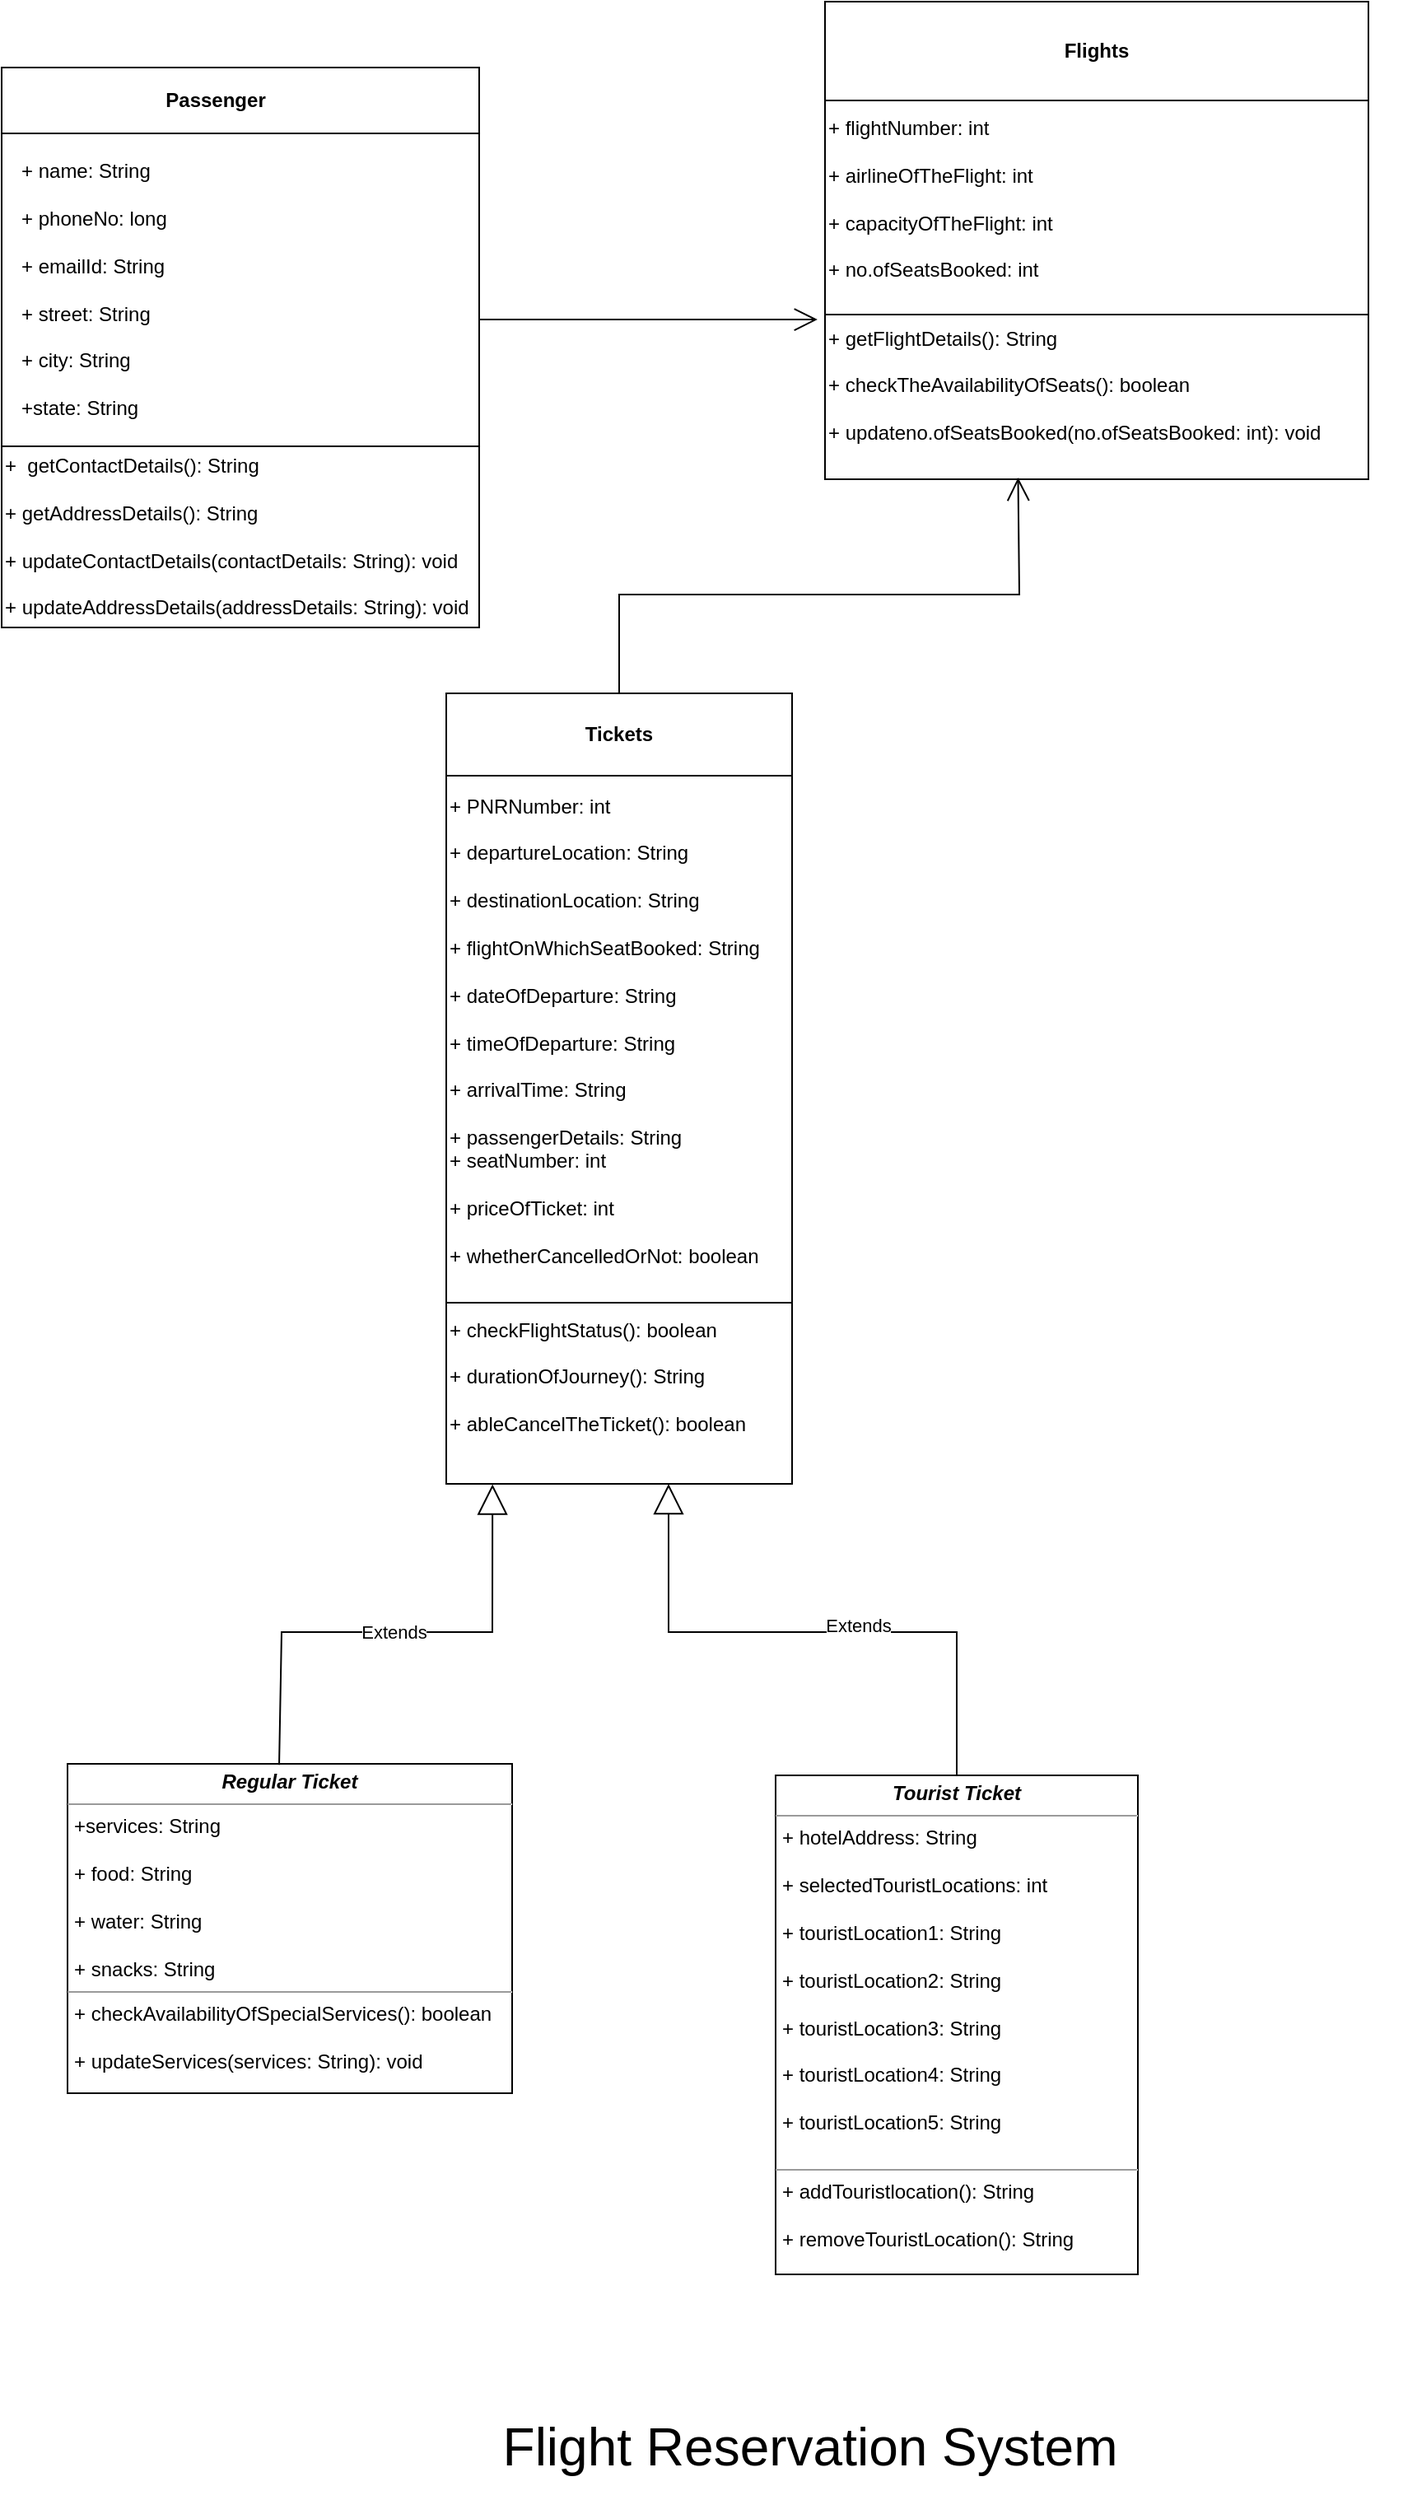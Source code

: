 <mxfile version="15.9.5" type="device"><diagram id="CxT2jsrcK5AW2bsT2pE4" name="Page-1"><mxGraphModel dx="1038" dy="579" grid="1" gridSize="7" guides="1" tooltips="1" connect="1" arrows="1" fold="1" page="1" pageScale="1" pageWidth="1100" pageHeight="1700" math="0" shadow="0"><root><mxCell id="0"/><mxCell id="1" parent="0"/><mxCell id="oLKgCMNMat7cjV5iCPCS-1" value="" style="rounded=0;whiteSpace=wrap;html=1;" vertex="1" parent="1"><mxGeometry x="20" y="50" width="290" height="40" as="geometry"/></mxCell><mxCell id="oLKgCMNMat7cjV5iCPCS-2" value="&lt;b&gt;Passenger&lt;/b&gt;" style="text;html=1;strokeColor=none;fillColor=none;align=center;verticalAlign=middle;whiteSpace=wrap;rounded=0;" vertex="1" parent="1"><mxGeometry x="120" y="55" width="60" height="30" as="geometry"/></mxCell><mxCell id="oLKgCMNMat7cjV5iCPCS-3" value="" style="rounded=0;whiteSpace=wrap;html=1;" vertex="1" parent="1"><mxGeometry x="20" y="280" width="290" height="110" as="geometry"/></mxCell><mxCell id="oLKgCMNMat7cjV5iCPCS-4" value="" style="rounded=0;whiteSpace=wrap;html=1;" vertex="1" parent="1"><mxGeometry x="20" y="90" width="290" height="190" as="geometry"/></mxCell><mxCell id="oLKgCMNMat7cjV5iCPCS-5" value="+ name: String&lt;br&gt;&lt;br&gt;+ phoneNo: long&lt;br&gt;&lt;br&gt;+ emailId: String&lt;br&gt;&lt;br&gt;+ street: String&lt;br&gt;&lt;br&gt;+ city: String&lt;br&gt;&lt;br&gt;&lt;div&gt;&lt;span&gt;+state: String&lt;/span&gt;&lt;/div&gt;" style="text;html=1;strokeColor=none;fillColor=none;align=left;verticalAlign=middle;whiteSpace=wrap;rounded=0;" vertex="1" parent="1"><mxGeometry x="30" y="70" width="130" height="230" as="geometry"/></mxCell><mxCell id="oLKgCMNMat7cjV5iCPCS-6" value="+&amp;nbsp; getContactDetails(): String&lt;br&gt;&lt;br&gt;+ getAddressDetails(): String&lt;br&gt;&lt;br&gt;+ updateContactDetails(contactDetails: String): void&lt;br&gt;&lt;br&gt;+ updateAddressDetails(addressDetails: String): void" style="text;html=1;strokeColor=none;fillColor=none;align=left;verticalAlign=middle;whiteSpace=wrap;rounded=0;" vertex="1" parent="1"><mxGeometry x="20" y="285" width="300" height="100" as="geometry"/></mxCell><mxCell id="oLKgCMNMat7cjV5iCPCS-7" value="" style="rounded=0;whiteSpace=wrap;html=1;" vertex="1" parent="1"><mxGeometry x="520" y="10" width="330" height="60" as="geometry"/></mxCell><mxCell id="oLKgCMNMat7cjV5iCPCS-8" value="Flights" style="text;html=1;strokeColor=none;fillColor=none;align=center;verticalAlign=middle;whiteSpace=wrap;rounded=0;fontStyle=1" vertex="1" parent="1"><mxGeometry x="640" y="10" width="90" height="60" as="geometry"/></mxCell><mxCell id="oLKgCMNMat7cjV5iCPCS-9" value="" style="rounded=0;whiteSpace=wrap;html=1;" vertex="1" parent="1"><mxGeometry x="520" y="70" width="330" height="130" as="geometry"/></mxCell><mxCell id="oLKgCMNMat7cjV5iCPCS-10" value="+ flightNumber: int&lt;br&gt;&lt;br&gt;+ airlineOfTheFlight: int&lt;br&gt;&lt;br&gt;+ capacityOfTheFlight: int&lt;br&gt;&lt;br&gt;&lt;div style=&quot;&quot;&gt;&lt;span&gt;+ no.ofSeatsBooked: int&lt;/span&gt;&lt;/div&gt;" style="text;html=1;strokeColor=none;fillColor=none;align=left;verticalAlign=middle;whiteSpace=wrap;rounded=0;" vertex="1" parent="1"><mxGeometry x="520" y="55" width="170" height="150" as="geometry"/></mxCell><mxCell id="oLKgCMNMat7cjV5iCPCS-11" value="" style="rounded=0;whiteSpace=wrap;html=1;" vertex="1" parent="1"><mxGeometry x="520" y="200" width="330" height="100" as="geometry"/></mxCell><mxCell id="oLKgCMNMat7cjV5iCPCS-12" value="+ getFlightDetails(): String&lt;br&gt;&lt;br&gt;+ checkTheAvailabilityOfSeats(): boolean&lt;br&gt;&lt;br&gt;&lt;div&gt;&lt;span&gt;+ updateno.ofSeatsBooked(no.ofSeatsBooked: int): void&lt;/span&gt;&lt;/div&gt;" style="text;html=1;strokeColor=none;fillColor=none;align=left;verticalAlign=middle;whiteSpace=wrap;rounded=0;" vertex="1" parent="1"><mxGeometry x="520" y="185" width="350" height="115" as="geometry"/></mxCell><mxCell id="oLKgCMNMat7cjV5iCPCS-13" value="" style="rounded=0;whiteSpace=wrap;html=1;" vertex="1" parent="1"><mxGeometry x="290" y="430" width="210" height="50" as="geometry"/></mxCell><mxCell id="oLKgCMNMat7cjV5iCPCS-14" value="Tickets" style="text;html=1;strokeColor=none;fillColor=none;align=center;verticalAlign=middle;whiteSpace=wrap;rounded=0;fontStyle=1" vertex="1" parent="1"><mxGeometry x="350" y="440" width="90" height="30" as="geometry"/></mxCell><mxCell id="oLKgCMNMat7cjV5iCPCS-15" value="" style="rounded=0;whiteSpace=wrap;html=1;" vertex="1" parent="1"><mxGeometry x="290" y="480" width="210" height="320" as="geometry"/></mxCell><mxCell id="oLKgCMNMat7cjV5iCPCS-16" value="+ PNRNumber: int&lt;br&gt;&lt;br&gt;+ departureLocation: String&lt;br&gt;&lt;br&gt;+ destinationLocation: String&lt;br&gt;&lt;br&gt;+ flightOnWhichSeatBooked: String&lt;br&gt;&lt;br&gt;+ dateOfDeparture: String&lt;br&gt;&lt;br&gt;+ timeOfDeparture: String&lt;br&gt;&lt;br&gt;+ arrivalTime: String&lt;br&gt;&lt;br&gt;+ passengerDetails: String&lt;br&gt;+ seatNumber: int&lt;br&gt;&lt;br&gt;+ priceOfTicket: int&lt;br&gt;&lt;br&gt;+ whetherCancelledOrNot: boolean" style="text;html=1;strokeColor=none;fillColor=none;align=left;verticalAlign=middle;whiteSpace=wrap;rounded=0;" vertex="1" parent="1"><mxGeometry x="290" y="480" width="240" height="310" as="geometry"/></mxCell><mxCell id="oLKgCMNMat7cjV5iCPCS-19" value="" style="rounded=0;whiteSpace=wrap;html=1;" vertex="1" parent="1"><mxGeometry x="290" y="800" width="210" height="110" as="geometry"/></mxCell><mxCell id="oLKgCMNMat7cjV5iCPCS-20" value="+ checkFlightStatus(): boolean&lt;br&gt;&lt;br&gt;+ durationOfJourney(): String&lt;br&gt;&lt;br&gt;+ ableCancelTheTicket(): boolean" style="text;html=1;strokeColor=none;fillColor=none;align=left;verticalAlign=middle;whiteSpace=wrap;rounded=0;" vertex="1" parent="1"><mxGeometry x="290" y="780" width="270" height="130" as="geometry"/></mxCell><mxCell id="oLKgCMNMat7cjV5iCPCS-34" value="" style="endArrow=open;endFill=1;endSize=12;html=1;rounded=0;exitX=0.5;exitY=0;exitDx=0;exitDy=0;entryX=0.335;entryY=0.991;entryDx=0;entryDy=0;entryPerimeter=0;" edge="1" parent="1" source="oLKgCMNMat7cjV5iCPCS-13" target="oLKgCMNMat7cjV5iCPCS-12"><mxGeometry width="160" relative="1" as="geometry"><mxPoint x="390" y="370" as="sourcePoint"/><mxPoint x="638" y="310" as="targetPoint"/><Array as="points"><mxPoint x="395" y="370"/><mxPoint x="638" y="370"/></Array></mxGeometry></mxCell><mxCell id="oLKgCMNMat7cjV5iCPCS-35" value="" style="endArrow=open;endFill=1;endSize=12;html=1;rounded=0;entryX=-0.013;entryY=0.157;entryDx=0;entryDy=0;entryPerimeter=0;" edge="1" parent="1" target="oLKgCMNMat7cjV5iCPCS-12"><mxGeometry width="160" relative="1" as="geometry"><mxPoint x="310" y="203" as="sourcePoint"/><mxPoint x="530" y="279" as="targetPoint"/><Array as="points"><mxPoint x="400" y="203"/></Array></mxGeometry></mxCell><mxCell id="oLKgCMNMat7cjV5iCPCS-36" value="&lt;p style=&quot;margin: 0px ; margin-top: 4px ; text-align: center&quot;&gt;&lt;b&gt;&lt;i&gt;Regular Ticket&lt;/i&gt;&lt;/b&gt;&lt;/p&gt;&lt;hr size=&quot;1&quot;&gt;&lt;p style=&quot;margin: 0px ; margin-left: 4px&quot;&gt;+services: String&lt;/p&gt;&lt;p style=&quot;margin: 0px ; margin-left: 4px&quot;&gt;&lt;br&gt;&lt;/p&gt;&lt;p style=&quot;margin: 0px ; margin-left: 4px&quot;&gt;+ food: String&lt;/p&gt;&lt;p style=&quot;margin: 0px ; margin-left: 4px&quot;&gt;&lt;br&gt;+ water: String&lt;/p&gt;&lt;p style=&quot;margin: 0px ; margin-left: 4px&quot;&gt;&lt;br&gt;&lt;/p&gt;&lt;p style=&quot;margin: 0px ; margin-left: 4px&quot;&gt;+ snacks: String&lt;/p&gt;&lt;hr size=&quot;1&quot;&gt;&lt;p style=&quot;margin: 0px ; margin-left: 4px&quot;&gt;+ checkAvailabilityOfSpecialServices(): boolean&lt;/p&gt;&lt;p style=&quot;margin: 0px ; margin-left: 4px&quot;&gt;&lt;br&gt;+ updateServices(services: String): void&lt;/p&gt;" style="verticalAlign=top;align=left;overflow=fill;fontSize=12;fontFamily=Helvetica;html=1;" vertex="1" parent="1"><mxGeometry x="60" y="1080" width="270" height="200" as="geometry"/></mxCell><mxCell id="oLKgCMNMat7cjV5iCPCS-37" value="&lt;p style=&quot;margin: 0px ; margin-top: 4px ; text-align: center&quot;&gt;&lt;b&gt;&lt;i&gt;Tourist Ticket&lt;/i&gt;&lt;/b&gt;&lt;/p&gt;&lt;hr size=&quot;1&quot;&gt;&lt;p style=&quot;margin: 0px ; margin-left: 4px&quot;&gt;+ hotelAddress: String&lt;br&gt;&lt;br&gt;&lt;/p&gt;&lt;p style=&quot;margin: 0px ; margin-left: 4px&quot;&gt;+ selectedTouristLocations: int&lt;/p&gt;&lt;p style=&quot;margin: 0px ; margin-left: 4px&quot;&gt;&lt;br&gt;&lt;/p&gt;&lt;p style=&quot;margin: 0px ; margin-left: 4px&quot;&gt;+ touristLocation1: String&lt;/p&gt;&lt;p style=&quot;margin: 0px ; margin-left: 4px&quot;&gt;&lt;br&gt;&lt;/p&gt;&lt;p style=&quot;margin: 0px ; margin-left: 4px&quot;&gt;+ touristLocation2: String&lt;/p&gt;&lt;p style=&quot;margin: 0px ; margin-left: 4px&quot;&gt;&lt;br&gt;&lt;/p&gt;&lt;p style=&quot;margin: 0px ; margin-left: 4px&quot;&gt;+ touristL&lt;span&gt;ocation3: String&lt;/span&gt;&lt;/p&gt;&lt;p style=&quot;margin: 0px ; margin-left: 4px&quot;&gt;&lt;br&gt;&lt;/p&gt;&lt;p style=&quot;margin: 0px ; margin-left: 4px&quot;&gt;+ touristLocation4: String&lt;/p&gt;&lt;p style=&quot;margin: 0px ; margin-left: 4px&quot;&gt;&lt;br&gt;&lt;/p&gt;&lt;p style=&quot;margin: 0px ; margin-left: 4px&quot;&gt;+ touristLocation5: String&lt;/p&gt;&lt;p style=&quot;margin: 0px ; margin-left: 4px&quot;&gt;&lt;br&gt;&lt;/p&gt;&lt;hr size=&quot;1&quot;&gt;&lt;p style=&quot;margin: 0px ; margin-left: 4px&quot;&gt;+ addTouristlocation(): String&lt;/p&gt;&lt;p style=&quot;margin: 0px ; margin-left: 4px&quot;&gt;&lt;br&gt;+ removeTouristLocation(): String&lt;/p&gt;" style="verticalAlign=top;align=left;overflow=fill;fontSize=12;fontFamily=Helvetica;html=1;" vertex="1" parent="1"><mxGeometry x="490" y="1087" width="220" height="303" as="geometry"/></mxCell><mxCell id="oLKgCMNMat7cjV5iCPCS-38" value="Extends" style="endArrow=block;endSize=16;endFill=0;html=1;rounded=0;exitX=0.476;exitY=0.003;exitDx=0;exitDy=0;entryX=0.104;entryY=1.002;entryDx=0;entryDy=0;entryPerimeter=0;exitPerimeter=0;" edge="1" parent="1" source="oLKgCMNMat7cjV5iCPCS-36" target="oLKgCMNMat7cjV5iCPCS-20"><mxGeometry width="160" relative="1" as="geometry"><mxPoint x="230" y="1050" as="sourcePoint"/><mxPoint x="420" y="980" as="targetPoint"/><Array as="points"><mxPoint x="190" y="1000"/><mxPoint x="318" y="1000"/></Array></mxGeometry></mxCell><mxCell id="oLKgCMNMat7cjV5iCPCS-39" value="Extends" style="endArrow=block;endSize=16;endFill=0;html=1;rounded=0;exitX=0.5;exitY=0;exitDx=0;exitDy=0;entryX=0.5;entryY=1;entryDx=0;entryDy=0;" edge="1" parent="1" source="oLKgCMNMat7cjV5iCPCS-37" target="oLKgCMNMat7cjV5iCPCS-20"><mxGeometry x="-0.165" y="-4" width="160" relative="1" as="geometry"><mxPoint x="430" y="1100" as="sourcePoint"/><mxPoint x="590" y="1100" as="targetPoint"/><Array as="points"><mxPoint x="600" y="1000"/><mxPoint x="425" y="1000"/></Array><mxPoint as="offset"/></mxGeometry></mxCell><mxCell id="oLKgCMNMat7cjV5iCPCS-42" value="Flight Reservation System" style="text;html=1;strokeColor=none;fillColor=none;align=center;verticalAlign=middle;whiteSpace=wrap;rounded=0;fontSize=32;" vertex="1" parent="1"><mxGeometry x="161" y="1463" width="700" height="63" as="geometry"/></mxCell></root></mxGraphModel></diagram></mxfile>